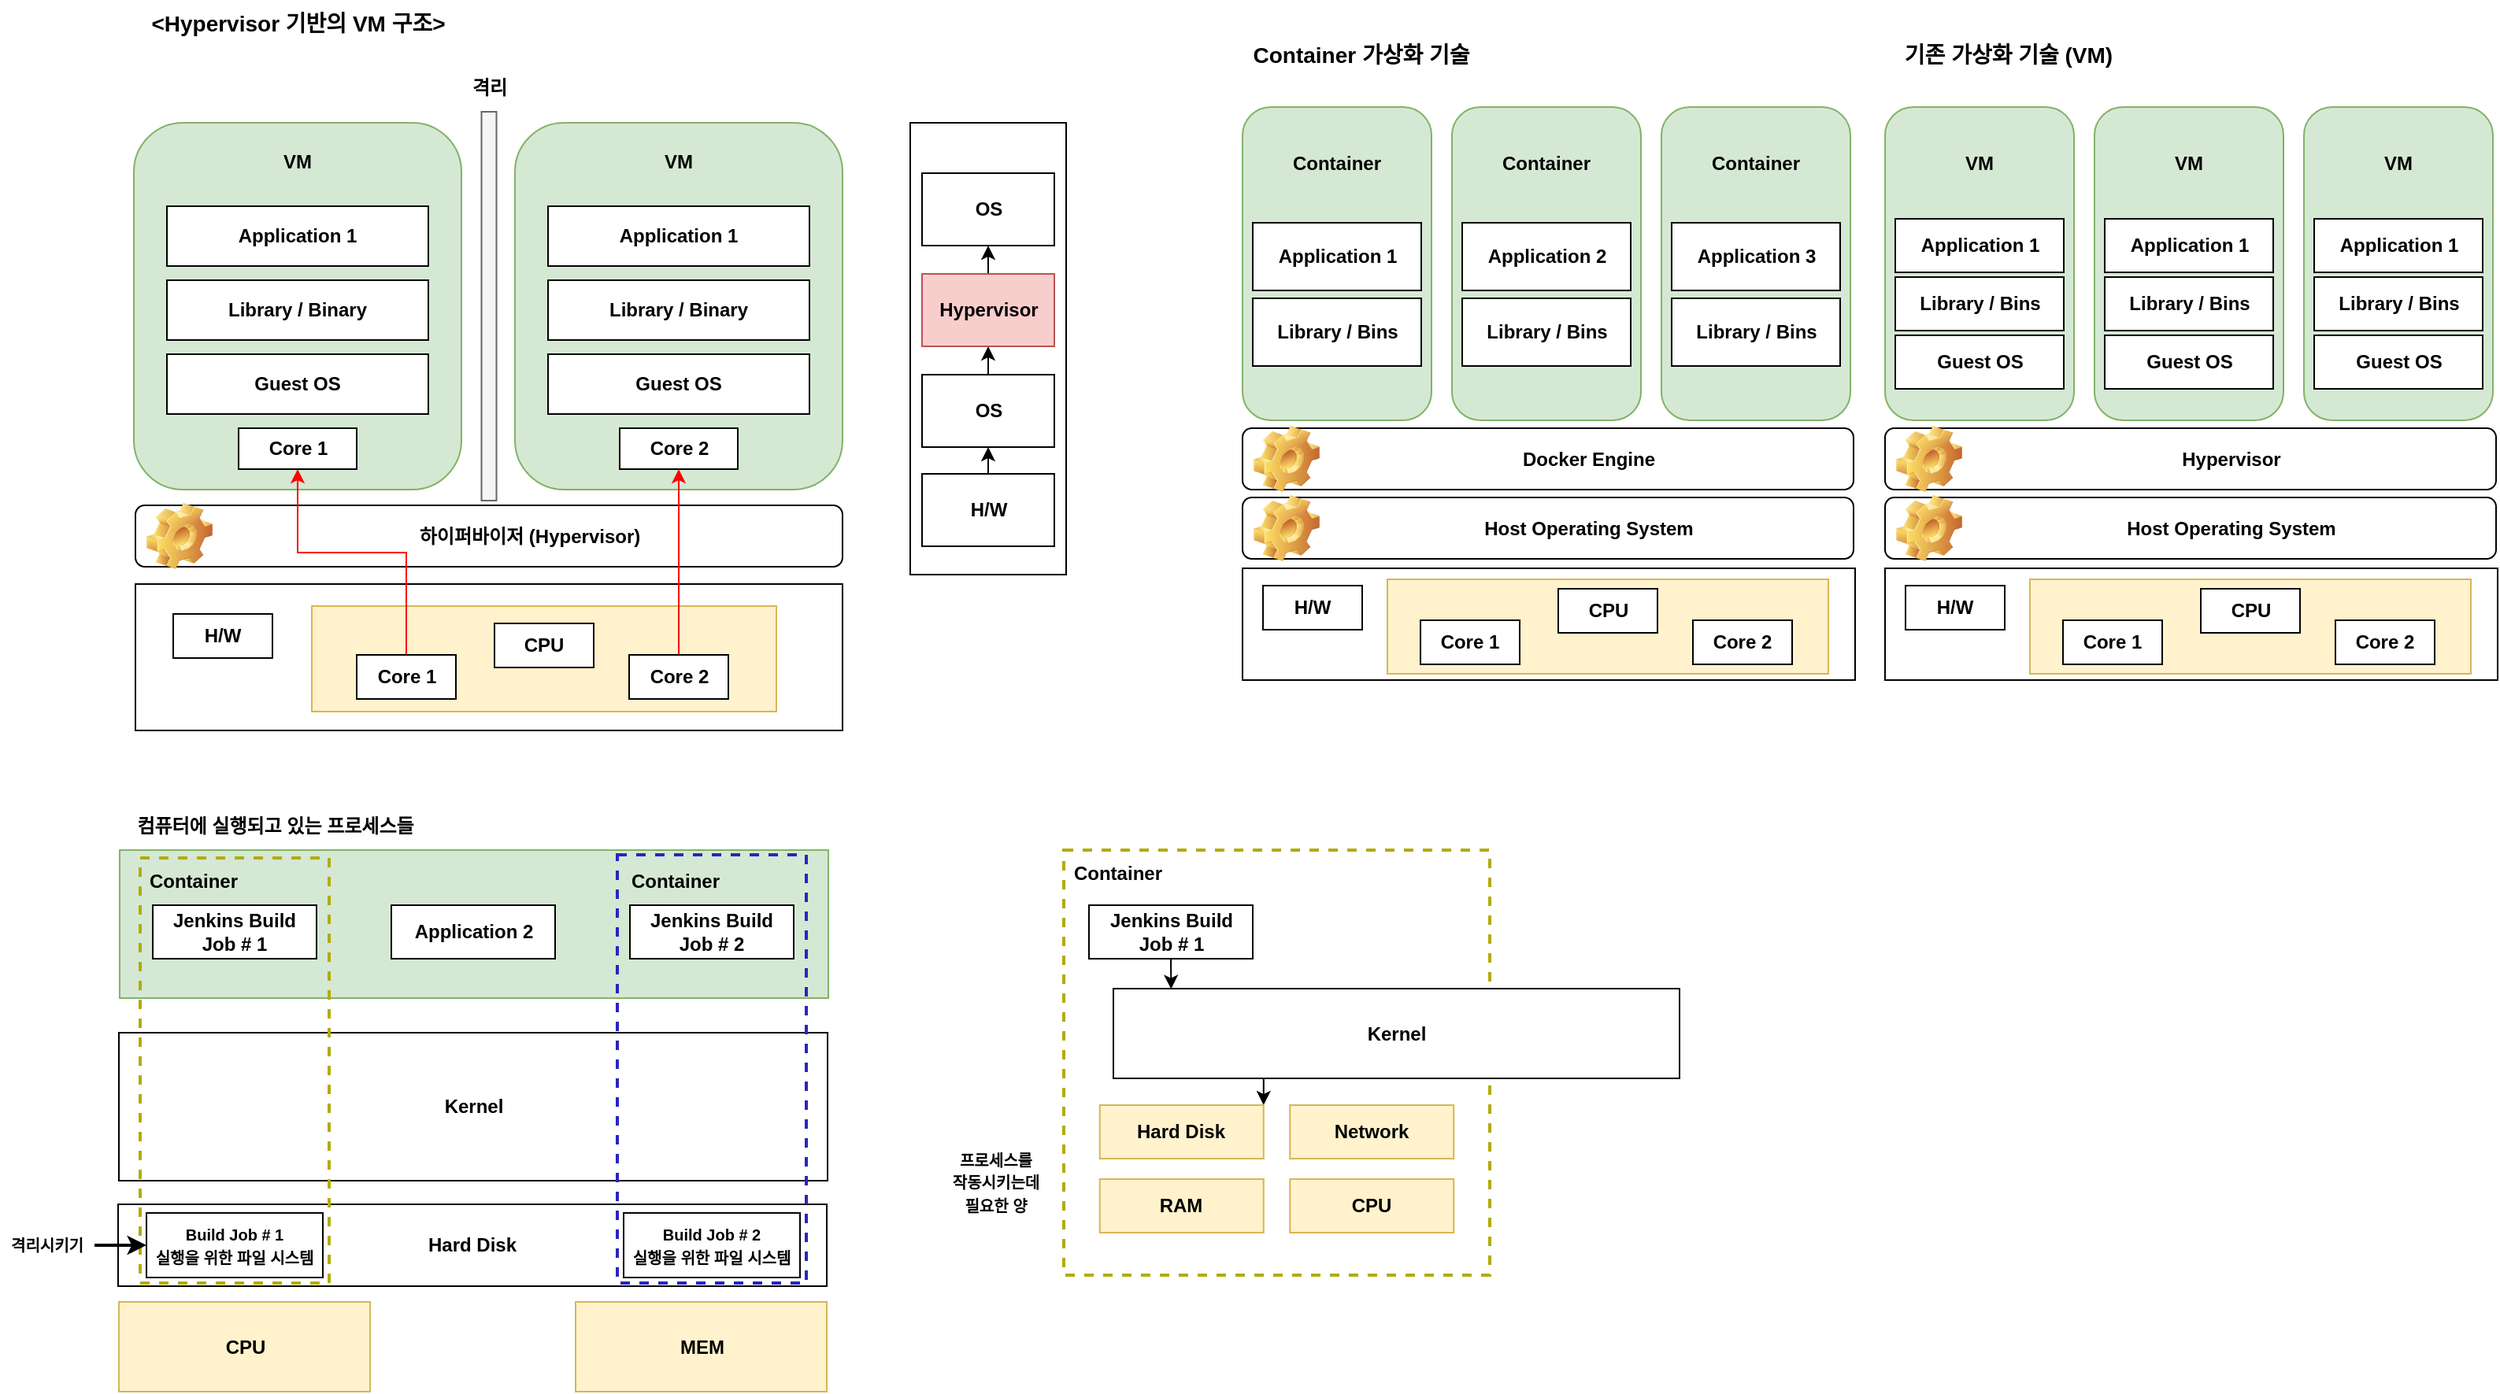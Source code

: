 <mxfile version="21.3.0" type="github">
  <diagram name="페이지-1" id="b9hPvHxMqKQLV7_Slofh">
    <mxGraphModel dx="1276" dy="528" grid="0" gridSize="10" guides="1" tooltips="1" connect="1" arrows="1" fold="1" page="1" pageScale="1" pageWidth="100000" pageHeight="20000" math="0" shadow="0">
      <root>
        <mxCell id="0" />
        <mxCell id="1" parent="0" />
        <mxCell id="9ESVD-fRmzv4yYBRUQVf-143" value="&lt;b&gt;Hard Disk&lt;/b&gt;" style="rounded=0;whiteSpace=wrap;html=1;" vertex="1" parent="1">
          <mxGeometry x="99" y="867" width="450" height="52" as="geometry" />
        </mxCell>
        <mxCell id="9ESVD-fRmzv4yYBRUQVf-142" value="&lt;b&gt;Kernel&lt;/b&gt;" style="rounded=0;whiteSpace=wrap;html=1;" vertex="1" parent="1">
          <mxGeometry x="99.5" y="758" width="450" height="94" as="geometry" />
        </mxCell>
        <mxCell id="9ESVD-fRmzv4yYBRUQVf-131" value="" style="rounded=0;whiteSpace=wrap;html=1;fillColor=#d5e8d4;strokeColor=#82b366;" vertex="1" parent="1">
          <mxGeometry x="100" y="642" width="450" height="94" as="geometry" />
        </mxCell>
        <mxCell id="9ESVD-fRmzv4yYBRUQVf-135" value="" style="rounded=0;whiteSpace=wrap;html=1;dashed=1;strokeColor=#b1ac0b;fillColor=none;strokeWidth=2;" vertex="1" parent="1">
          <mxGeometry x="113" y="647" width="120" height="270" as="geometry" />
        </mxCell>
        <mxCell id="9ESVD-fRmzv4yYBRUQVf-132" value="&lt;b&gt;컴퓨터에 실행되고 있는 프로세스들&lt;/b&gt;" style="text;html=1;strokeColor=none;fillColor=none;align=center;verticalAlign=middle;whiteSpace=wrap;rounded=0;" vertex="1" parent="1">
          <mxGeometry x="100" y="612" width="198" height="30" as="geometry" />
        </mxCell>
        <mxCell id="9ESVD-fRmzv4yYBRUQVf-133" value="&lt;b&gt;Container&lt;/b&gt;" style="text;html=1;strokeColor=none;fillColor=none;align=center;verticalAlign=middle;whiteSpace=wrap;rounded=0;" vertex="1" parent="1">
          <mxGeometry x="117" y="647" width="60" height="30" as="geometry" />
        </mxCell>
        <mxCell id="9ESVD-fRmzv4yYBRUQVf-137" value="&lt;b&gt;Jenkins Build Job # 1&lt;/b&gt;" style="rounded=0;whiteSpace=wrap;html=1;" vertex="1" parent="1">
          <mxGeometry x="121" y="677" width="104" height="34" as="geometry" />
        </mxCell>
        <mxCell id="9ESVD-fRmzv4yYBRUQVf-138" value="&lt;b&gt;Application 2&lt;/b&gt;" style="rounded=0;whiteSpace=wrap;html=1;" vertex="1" parent="1">
          <mxGeometry x="272.5" y="677" width="104" height="34" as="geometry" />
        </mxCell>
        <mxCell id="9ESVD-fRmzv4yYBRUQVf-139" value="&lt;b&gt;Jenkins Build Job # 2&lt;/b&gt;" style="rounded=0;whiteSpace=wrap;html=1;" vertex="1" parent="1">
          <mxGeometry x="424" y="677" width="104" height="34" as="geometry" />
        </mxCell>
        <mxCell id="9ESVD-fRmzv4yYBRUQVf-141" value="&lt;b&gt;Container&lt;/b&gt;" style="text;html=1;strokeColor=none;fillColor=none;align=center;verticalAlign=middle;whiteSpace=wrap;rounded=0;" vertex="1" parent="1">
          <mxGeometry x="422.5" y="647" width="60" height="30" as="geometry" />
        </mxCell>
        <mxCell id="9ESVD-fRmzv4yYBRUQVf-144" value="&lt;font style=&quot;font-size: 10px;&quot;&gt;&lt;b&gt;Build Job # 1 &lt;br&gt;실행을 위한 파일 시스템&lt;/b&gt;&lt;/font&gt;" style="rounded=0;whiteSpace=wrap;html=1;" vertex="1" parent="1">
          <mxGeometry x="117" y="872.5" width="112" height="41" as="geometry" />
        </mxCell>
        <mxCell id="9ESVD-fRmzv4yYBRUQVf-145" value="&lt;font style=&quot;font-size: 10px;&quot;&gt;&lt;b&gt;Build Job # 2&lt;br&gt;실행을 위한 파일 시스템&lt;/b&gt;&lt;/font&gt;" style="rounded=0;whiteSpace=wrap;html=1;" vertex="1" parent="1">
          <mxGeometry x="420" y="872.5" width="112" height="41" as="geometry" />
        </mxCell>
        <mxCell id="9ESVD-fRmzv4yYBRUQVf-146" value="&lt;b&gt;CPU&lt;/b&gt;" style="rounded=0;whiteSpace=wrap;html=1;fillColor=#fff2cc;strokeColor=#d6b656;" vertex="1" parent="1">
          <mxGeometry x="99.5" y="929" width="159.5" height="57" as="geometry" />
        </mxCell>
        <mxCell id="9ESVD-fRmzv4yYBRUQVf-147" value="&lt;b&gt;MEM&lt;/b&gt;" style="rounded=0;whiteSpace=wrap;html=1;fillColor=#fff2cc;strokeColor=#d6b656;" vertex="1" parent="1">
          <mxGeometry x="389.5" y="929" width="159.5" height="57" as="geometry" />
        </mxCell>
        <mxCell id="9ESVD-fRmzv4yYBRUQVf-148" value="" style="endArrow=classic;html=1;rounded=0;entryX=0;entryY=0.5;entryDx=0;entryDy=0;exitX=1;exitY=0.5;exitDx=0;exitDy=0;strokeWidth=2;" edge="1" parent="1" source="9ESVD-fRmzv4yYBRUQVf-149" target="9ESVD-fRmzv4yYBRUQVf-144">
          <mxGeometry width="50" height="50" relative="1" as="geometry">
            <mxPoint x="80" y="893" as="sourcePoint" />
            <mxPoint x="99" y="867" as="targetPoint" />
          </mxGeometry>
        </mxCell>
        <mxCell id="9ESVD-fRmzv4yYBRUQVf-149" value="&lt;font style=&quot;font-size: 10px;&quot;&gt;&lt;b&gt;격리시키기&lt;/b&gt;&lt;/font&gt;" style="text;html=1;strokeColor=none;fillColor=none;align=center;verticalAlign=middle;whiteSpace=wrap;rounded=0;" vertex="1" parent="1">
          <mxGeometry x="24" y="878" width="60" height="30" as="geometry" />
        </mxCell>
        <mxCell id="9ESVD-fRmzv4yYBRUQVf-140" value="" style="rounded=0;whiteSpace=wrap;html=1;dashed=1;strokeColor=#2826c0;fillColor=none;strokeWidth=2;" vertex="1" parent="1">
          <mxGeometry x="416" y="645" width="120" height="272" as="geometry" />
        </mxCell>
        <mxCell id="9ESVD-fRmzv4yYBRUQVf-150" value="" style="rounded=1;whiteSpace=wrap;html=1;fillColor=#d5e8d4;strokeColor=#82b366;" vertex="1" parent="1">
          <mxGeometry x="813" y="170" width="120" height="199" as="geometry" />
        </mxCell>
        <mxCell id="9ESVD-fRmzv4yYBRUQVf-151" value="" style="rounded=1;whiteSpace=wrap;html=1;fillColor=#d5e8d4;strokeColor=#82b366;" vertex="1" parent="1">
          <mxGeometry x="946" y="170" width="120" height="199" as="geometry" />
        </mxCell>
        <mxCell id="9ESVD-fRmzv4yYBRUQVf-152" value="" style="rounded=1;whiteSpace=wrap;html=1;fillColor=#d5e8d4;strokeColor=#82b366;" vertex="1" parent="1">
          <mxGeometry x="1079" y="170" width="120" height="199" as="geometry" />
        </mxCell>
        <mxCell id="9ESVD-fRmzv4yYBRUQVf-153" value="Application 1" style="rounded=0;whiteSpace=wrap;html=1;fontStyle=1" vertex="1" parent="1">
          <mxGeometry x="819.5" y="243.5" width="107" height="43" as="geometry" />
        </mxCell>
        <mxCell id="9ESVD-fRmzv4yYBRUQVf-154" value="Library / Bins" style="rounded=0;whiteSpace=wrap;html=1;fontStyle=1" vertex="1" parent="1">
          <mxGeometry x="819.5" y="291.5" width="107" height="43" as="geometry" />
        </mxCell>
        <mxCell id="9ESVD-fRmzv4yYBRUQVf-155" value="Application 2" style="rounded=0;whiteSpace=wrap;html=1;fontStyle=1" vertex="1" parent="1">
          <mxGeometry x="952.5" y="243.5" width="107" height="43" as="geometry" />
        </mxCell>
        <mxCell id="9ESVD-fRmzv4yYBRUQVf-156" value="Library / Bins" style="rounded=0;whiteSpace=wrap;html=1;fontStyle=1" vertex="1" parent="1">
          <mxGeometry x="952.5" y="291.5" width="107" height="43" as="geometry" />
        </mxCell>
        <mxCell id="9ESVD-fRmzv4yYBRUQVf-157" value="Application 3" style="rounded=0;whiteSpace=wrap;html=1;fontStyle=1" vertex="1" parent="1">
          <mxGeometry x="1085.5" y="243.5" width="107" height="43" as="geometry" />
        </mxCell>
        <mxCell id="9ESVD-fRmzv4yYBRUQVf-158" value="Library / Bins" style="rounded=0;whiteSpace=wrap;html=1;fontStyle=1" vertex="1" parent="1">
          <mxGeometry x="1085.5" y="291.5" width="107" height="43" as="geometry" />
        </mxCell>
        <mxCell id="9ESVD-fRmzv4yYBRUQVf-159" value="Container" style="text;html=1;strokeColor=none;fillColor=none;align=center;verticalAlign=middle;whiteSpace=wrap;rounded=0;fontStyle=1" vertex="1" parent="1">
          <mxGeometry x="843" y="191" width="60" height="30" as="geometry" />
        </mxCell>
        <mxCell id="9ESVD-fRmzv4yYBRUQVf-160" value="Container" style="text;html=1;strokeColor=none;fillColor=none;align=center;verticalAlign=middle;whiteSpace=wrap;rounded=0;fontStyle=1" vertex="1" parent="1">
          <mxGeometry x="976" y="191" width="60" height="30" as="geometry" />
        </mxCell>
        <mxCell id="9ESVD-fRmzv4yYBRUQVf-161" value="Container" style="text;html=1;strokeColor=none;fillColor=none;align=center;verticalAlign=middle;whiteSpace=wrap;rounded=0;fontStyle=1" vertex="1" parent="1">
          <mxGeometry x="1109" y="191" width="60" height="30" as="geometry" />
        </mxCell>
        <mxCell id="9ESVD-fRmzv4yYBRUQVf-162" value="Docker Engine" style="label;whiteSpace=wrap;html=1;image=img/clipart/Gear_128x128.png;align=center;" vertex="1" parent="1">
          <mxGeometry x="813" y="374" width="388" height="39" as="geometry" />
        </mxCell>
        <mxCell id="9ESVD-fRmzv4yYBRUQVf-163" value="Host Operating System" style="label;whiteSpace=wrap;html=1;image=img/clipart/Gear_128x128.png;align=center;" vertex="1" parent="1">
          <mxGeometry x="813" y="418" width="388" height="39" as="geometry" />
        </mxCell>
        <mxCell id="9ESVD-fRmzv4yYBRUQVf-164" value="" style="rounded=0;whiteSpace=wrap;html=1;" vertex="1" parent="1">
          <mxGeometry x="813" y="463" width="389" height="71" as="geometry" />
        </mxCell>
        <mxCell id="9ESVD-fRmzv4yYBRUQVf-165" value="" style="rounded=0;whiteSpace=wrap;html=1;fillColor=#fff2cc;strokeColor=#d6b656;" vertex="1" parent="1">
          <mxGeometry x="905" y="470" width="280" height="60" as="geometry" />
        </mxCell>
        <mxCell id="9ESVD-fRmzv4yYBRUQVf-166" value="&lt;b&gt;H/W&lt;/b&gt;" style="rounded=0;whiteSpace=wrap;html=1;" vertex="1" parent="1">
          <mxGeometry x="826" y="474" width="63" height="28" as="geometry" />
        </mxCell>
        <mxCell id="9ESVD-fRmzv4yYBRUQVf-167" value="&lt;b&gt;Core 1&lt;/b&gt;" style="rounded=0;whiteSpace=wrap;html=1;" vertex="1" parent="1">
          <mxGeometry x="926" y="496" width="63" height="28" as="geometry" />
        </mxCell>
        <mxCell id="9ESVD-fRmzv4yYBRUQVf-168" value="&lt;b&gt;Core 2&lt;/b&gt;" style="rounded=0;whiteSpace=wrap;html=1;" vertex="1" parent="1">
          <mxGeometry x="1099" y="496" width="63" height="28" as="geometry" />
        </mxCell>
        <mxCell id="9ESVD-fRmzv4yYBRUQVf-169" value="&lt;b&gt;CPU&lt;/b&gt;" style="rounded=0;whiteSpace=wrap;html=1;" vertex="1" parent="1">
          <mxGeometry x="1013.5" y="476" width="63" height="28" as="geometry" />
        </mxCell>
        <mxCell id="9ESVD-fRmzv4yYBRUQVf-170" value="" style="rounded=1;whiteSpace=wrap;html=1;fillColor=#d5e8d4;strokeColor=#82b366;" vertex="1" parent="1">
          <mxGeometry x="1221" y="170" width="120" height="199" as="geometry" />
        </mxCell>
        <mxCell id="9ESVD-fRmzv4yYBRUQVf-171" value="" style="rounded=1;whiteSpace=wrap;html=1;fillColor=#d5e8d4;strokeColor=#82b366;" vertex="1" parent="1">
          <mxGeometry x="1354" y="170" width="120" height="199" as="geometry" />
        </mxCell>
        <mxCell id="9ESVD-fRmzv4yYBRUQVf-172" value="" style="rounded=1;whiteSpace=wrap;html=1;fillColor=#d5e8d4;strokeColor=#82b366;" vertex="1" parent="1">
          <mxGeometry x="1487" y="170" width="120" height="199" as="geometry" />
        </mxCell>
        <mxCell id="9ESVD-fRmzv4yYBRUQVf-173" value="Application 1" style="rounded=0;whiteSpace=wrap;html=1;fontStyle=1" vertex="1" parent="1">
          <mxGeometry x="1227.5" y="241" width="107" height="34" as="geometry" />
        </mxCell>
        <mxCell id="9ESVD-fRmzv4yYBRUQVf-174" value="VM" style="text;html=1;strokeColor=none;fillColor=none;align=center;verticalAlign=middle;whiteSpace=wrap;rounded=0;fontStyle=1" vertex="1" parent="1">
          <mxGeometry x="1251" y="191" width="60" height="30" as="geometry" />
        </mxCell>
        <mxCell id="9ESVD-fRmzv4yYBRUQVf-175" value="VM" style="text;html=1;strokeColor=none;fillColor=none;align=center;verticalAlign=middle;whiteSpace=wrap;rounded=0;fontStyle=1" vertex="1" parent="1">
          <mxGeometry x="1384" y="191" width="60" height="30" as="geometry" />
        </mxCell>
        <mxCell id="9ESVD-fRmzv4yYBRUQVf-176" value="VM" style="text;html=1;strokeColor=none;fillColor=none;align=center;verticalAlign=middle;whiteSpace=wrap;rounded=0;fontStyle=1" vertex="1" parent="1">
          <mxGeometry x="1517" y="191" width="60" height="30" as="geometry" />
        </mxCell>
        <mxCell id="9ESVD-fRmzv4yYBRUQVf-177" value="Hypervisor" style="label;whiteSpace=wrap;html=1;image=img/clipart/Gear_128x128.png;align=center;" vertex="1" parent="1">
          <mxGeometry x="1221" y="374" width="388" height="39" as="geometry" />
        </mxCell>
        <mxCell id="9ESVD-fRmzv4yYBRUQVf-178" value="Host Operating System" style="label;whiteSpace=wrap;html=1;image=img/clipart/Gear_128x128.png;align=center;" vertex="1" parent="1">
          <mxGeometry x="1221" y="418" width="388" height="39" as="geometry" />
        </mxCell>
        <mxCell id="9ESVD-fRmzv4yYBRUQVf-179" value="" style="rounded=0;whiteSpace=wrap;html=1;" vertex="1" parent="1">
          <mxGeometry x="1221" y="463" width="389" height="71" as="geometry" />
        </mxCell>
        <mxCell id="9ESVD-fRmzv4yYBRUQVf-180" value="" style="rounded=0;whiteSpace=wrap;html=1;fillColor=#fff2cc;strokeColor=#d6b656;" vertex="1" parent="1">
          <mxGeometry x="1313" y="470" width="280" height="60" as="geometry" />
        </mxCell>
        <mxCell id="9ESVD-fRmzv4yYBRUQVf-181" value="&lt;b&gt;H/W&lt;/b&gt;" style="rounded=0;whiteSpace=wrap;html=1;" vertex="1" parent="1">
          <mxGeometry x="1234" y="474" width="63" height="28" as="geometry" />
        </mxCell>
        <mxCell id="9ESVD-fRmzv4yYBRUQVf-182" value="&lt;b&gt;Core 1&lt;/b&gt;" style="rounded=0;whiteSpace=wrap;html=1;" vertex="1" parent="1">
          <mxGeometry x="1334" y="496" width="63" height="28" as="geometry" />
        </mxCell>
        <mxCell id="9ESVD-fRmzv4yYBRUQVf-183" value="&lt;b&gt;Core 2&lt;/b&gt;" style="rounded=0;whiteSpace=wrap;html=1;" vertex="1" parent="1">
          <mxGeometry x="1507" y="496" width="63" height="28" as="geometry" />
        </mxCell>
        <mxCell id="9ESVD-fRmzv4yYBRUQVf-184" value="&lt;b&gt;CPU&lt;/b&gt;" style="rounded=0;whiteSpace=wrap;html=1;" vertex="1" parent="1">
          <mxGeometry x="1421.5" y="476" width="63" height="28" as="geometry" />
        </mxCell>
        <mxCell id="9ESVD-fRmzv4yYBRUQVf-185" value="Library / Bins" style="rounded=0;whiteSpace=wrap;html=1;fontStyle=1" vertex="1" parent="1">
          <mxGeometry x="1227.5" y="278" width="107" height="34" as="geometry" />
        </mxCell>
        <mxCell id="9ESVD-fRmzv4yYBRUQVf-186" value="Guest OS" style="rounded=0;whiteSpace=wrap;html=1;fontStyle=1" vertex="1" parent="1">
          <mxGeometry x="1227.5" y="315" width="107" height="34" as="geometry" />
        </mxCell>
        <mxCell id="9ESVD-fRmzv4yYBRUQVf-187" value="Application 1" style="rounded=0;whiteSpace=wrap;html=1;fontStyle=1" vertex="1" parent="1">
          <mxGeometry x="1360.5" y="241" width="107" height="34" as="geometry" />
        </mxCell>
        <mxCell id="9ESVD-fRmzv4yYBRUQVf-188" value="Library / Bins" style="rounded=0;whiteSpace=wrap;html=1;fontStyle=1" vertex="1" parent="1">
          <mxGeometry x="1360.5" y="278" width="107" height="34" as="geometry" />
        </mxCell>
        <mxCell id="9ESVD-fRmzv4yYBRUQVf-189" value="Guest OS" style="rounded=0;whiteSpace=wrap;html=1;fontStyle=1" vertex="1" parent="1">
          <mxGeometry x="1360.5" y="315" width="107" height="34" as="geometry" />
        </mxCell>
        <mxCell id="9ESVD-fRmzv4yYBRUQVf-190" value="Application 1" style="rounded=0;whiteSpace=wrap;html=1;fontStyle=1" vertex="1" parent="1">
          <mxGeometry x="1493.5" y="241" width="107" height="34" as="geometry" />
        </mxCell>
        <mxCell id="9ESVD-fRmzv4yYBRUQVf-191" value="Library / Bins" style="rounded=0;whiteSpace=wrap;html=1;fontStyle=1" vertex="1" parent="1">
          <mxGeometry x="1493.5" y="278" width="107" height="34" as="geometry" />
        </mxCell>
        <mxCell id="9ESVD-fRmzv4yYBRUQVf-192" value="Guest OS" style="rounded=0;whiteSpace=wrap;html=1;fontStyle=1" vertex="1" parent="1">
          <mxGeometry x="1493.5" y="315" width="107" height="34" as="geometry" />
        </mxCell>
        <mxCell id="9ESVD-fRmzv4yYBRUQVf-193" value="&lt;span style=&quot;font-size: 14px;&quot;&gt;&lt;b&gt;Container 가상화 기술&lt;/b&gt;&lt;/span&gt;" style="text;html=1;strokeColor=none;fillColor=none;align=center;verticalAlign=middle;whiteSpace=wrap;rounded=0;" vertex="1" parent="1">
          <mxGeometry x="758" y="122" width="260.5" height="30" as="geometry" />
        </mxCell>
        <mxCell id="9ESVD-fRmzv4yYBRUQVf-194" value="&lt;span style=&quot;font-size: 14px;&quot;&gt;&lt;b&gt;기존 가상화 기술 (VM)&lt;/b&gt;&lt;/span&gt;" style="text;html=1;strokeColor=none;fillColor=none;align=center;verticalAlign=middle;whiteSpace=wrap;rounded=0;" vertex="1" parent="1">
          <mxGeometry x="1169" y="122" width="260.5" height="30" as="geometry" />
        </mxCell>
        <mxCell id="9ESVD-fRmzv4yYBRUQVf-195" style="edgeStyle=orthogonalEdgeStyle;rounded=0;orthogonalLoop=1;jettySize=auto;html=1;exitX=0.5;exitY=1;exitDx=0;exitDy=0;fillColor=#d5e8d4;strokeColor=#82b366;" edge="1" parent="1" source="9ESVD-fRmzv4yYBRUQVf-150" target="9ESVD-fRmzv4yYBRUQVf-150">
          <mxGeometry relative="1" as="geometry" />
        </mxCell>
        <mxCell id="9ESVD-fRmzv4yYBRUQVf-196" value="" style="rounded=0;whiteSpace=wrap;html=1;" vertex="1" parent="1">
          <mxGeometry x="110" y="473" width="449" height="93" as="geometry" />
        </mxCell>
        <mxCell id="9ESVD-fRmzv4yYBRUQVf-197" value="" style="rounded=1;whiteSpace=wrap;html=1;fillColor=#d5e8d4;strokeColor=#82b366;" vertex="1" parent="1">
          <mxGeometry x="109" y="180" width="208" height="233" as="geometry" />
        </mxCell>
        <mxCell id="9ESVD-fRmzv4yYBRUQVf-198" value="&lt;b&gt;Application 1&lt;/b&gt;" style="rounded=0;whiteSpace=wrap;html=1;" vertex="1" parent="1">
          <mxGeometry x="130" y="233" width="166" height="38" as="geometry" />
        </mxCell>
        <mxCell id="9ESVD-fRmzv4yYBRUQVf-199" value="&lt;b&gt;Library / Binary&lt;/b&gt;" style="rounded=0;whiteSpace=wrap;html=1;" vertex="1" parent="1">
          <mxGeometry x="130" y="280" width="166" height="38" as="geometry" />
        </mxCell>
        <mxCell id="9ESVD-fRmzv4yYBRUQVf-200" value="&lt;b&gt;Guest OS&lt;/b&gt;" style="rounded=0;whiteSpace=wrap;html=1;" vertex="1" parent="1">
          <mxGeometry x="130" y="327" width="166" height="38" as="geometry" />
        </mxCell>
        <mxCell id="9ESVD-fRmzv4yYBRUQVf-201" value="&lt;b&gt;Core 1&lt;/b&gt;" style="rounded=0;whiteSpace=wrap;html=1;" vertex="1" parent="1">
          <mxGeometry x="175.5" y="374" width="75" height="26" as="geometry" />
        </mxCell>
        <mxCell id="9ESVD-fRmzv4yYBRUQVf-202" value="" style="rounded=1;whiteSpace=wrap;html=1;fillColor=#d5e8d4;strokeColor=#82b366;" vertex="1" parent="1">
          <mxGeometry x="351" y="180" width="208" height="233" as="geometry" />
        </mxCell>
        <mxCell id="9ESVD-fRmzv4yYBRUQVf-203" value="&lt;b&gt;Application 1&lt;/b&gt;" style="rounded=0;whiteSpace=wrap;html=1;" vertex="1" parent="1">
          <mxGeometry x="372" y="233" width="166" height="38" as="geometry" />
        </mxCell>
        <mxCell id="9ESVD-fRmzv4yYBRUQVf-204" value="&lt;b&gt;Library / Binary&lt;/b&gt;" style="rounded=0;whiteSpace=wrap;html=1;" vertex="1" parent="1">
          <mxGeometry x="372" y="280" width="166" height="38" as="geometry" />
        </mxCell>
        <mxCell id="9ESVD-fRmzv4yYBRUQVf-205" value="&lt;b&gt;Guest OS&lt;/b&gt;" style="rounded=0;whiteSpace=wrap;html=1;" vertex="1" parent="1">
          <mxGeometry x="372" y="327" width="166" height="38" as="geometry" />
        </mxCell>
        <mxCell id="9ESVD-fRmzv4yYBRUQVf-206" value="&lt;b&gt;Core 2&lt;/b&gt;" style="rounded=0;whiteSpace=wrap;html=1;" vertex="1" parent="1">
          <mxGeometry x="417.5" y="374" width="75" height="26" as="geometry" />
        </mxCell>
        <mxCell id="9ESVD-fRmzv4yYBRUQVf-207" value="&lt;b&gt;VM&lt;/b&gt;" style="text;html=1;strokeColor=none;fillColor=none;align=center;verticalAlign=middle;whiteSpace=wrap;rounded=0;" vertex="1" parent="1">
          <mxGeometry x="183" y="190" width="60" height="30" as="geometry" />
        </mxCell>
        <mxCell id="9ESVD-fRmzv4yYBRUQVf-208" value="&lt;b&gt;VM&lt;/b&gt;" style="text;html=1;strokeColor=none;fillColor=none;align=center;verticalAlign=middle;whiteSpace=wrap;rounded=0;" vertex="1" parent="1">
          <mxGeometry x="425" y="190" width="60" height="30" as="geometry" />
        </mxCell>
        <mxCell id="9ESVD-fRmzv4yYBRUQVf-209" value="하이퍼바이저 (Hypervisor)" style="label;whiteSpace=wrap;html=1;image=img/clipart/Gear_128x128.png;align=center;" vertex="1" parent="1">
          <mxGeometry x="110" y="423" width="449" height="39" as="geometry" />
        </mxCell>
        <mxCell id="9ESVD-fRmzv4yYBRUQVf-210" value="" style="rounded=0;whiteSpace=wrap;html=1;fillColor=#fff2cc;strokeColor=#d6b656;" vertex="1" parent="1">
          <mxGeometry x="222" y="487" width="295" height="67" as="geometry" />
        </mxCell>
        <mxCell id="9ESVD-fRmzv4yYBRUQVf-211" value="" style="rounded=0;whiteSpace=wrap;html=1;fillColor=#f5f5f5;fontColor=#333333;strokeColor=#666666;" vertex="1" parent="1">
          <mxGeometry x="329.75" y="173" width="9.5" height="247" as="geometry" />
        </mxCell>
        <mxCell id="9ESVD-fRmzv4yYBRUQVf-212" value="&lt;b&gt;H/W&lt;/b&gt;" style="rounded=0;whiteSpace=wrap;html=1;" vertex="1" parent="1">
          <mxGeometry x="134" y="492" width="63" height="28" as="geometry" />
        </mxCell>
        <mxCell id="9ESVD-fRmzv4yYBRUQVf-213" style="edgeStyle=orthogonalEdgeStyle;rounded=0;orthogonalLoop=1;jettySize=auto;html=1;exitX=0.5;exitY=0;exitDx=0;exitDy=0;entryX=0.5;entryY=1;entryDx=0;entryDy=0;strokeColor=#ff0000;" edge="1" parent="1" source="9ESVD-fRmzv4yYBRUQVf-214" target="9ESVD-fRmzv4yYBRUQVf-201">
          <mxGeometry relative="1" as="geometry">
            <Array as="points">
              <mxPoint x="282" y="453" />
              <mxPoint x="213" y="453" />
            </Array>
          </mxGeometry>
        </mxCell>
        <mxCell id="9ESVD-fRmzv4yYBRUQVf-214" value="&lt;b&gt;Core 1&lt;/b&gt;" style="rounded=0;whiteSpace=wrap;html=1;" vertex="1" parent="1">
          <mxGeometry x="250.5" y="518" width="63" height="28" as="geometry" />
        </mxCell>
        <mxCell id="9ESVD-fRmzv4yYBRUQVf-215" style="edgeStyle=orthogonalEdgeStyle;rounded=0;orthogonalLoop=1;jettySize=auto;html=1;exitX=0.5;exitY=0;exitDx=0;exitDy=0;entryX=0.5;entryY=1;entryDx=0;entryDy=0;strokeColor=#ff0000;" edge="1" parent="1" source="9ESVD-fRmzv4yYBRUQVf-216" target="9ESVD-fRmzv4yYBRUQVf-206">
          <mxGeometry relative="1" as="geometry" />
        </mxCell>
        <mxCell id="9ESVD-fRmzv4yYBRUQVf-216" value="&lt;b&gt;Core 2&lt;/b&gt;" style="rounded=0;whiteSpace=wrap;html=1;" vertex="1" parent="1">
          <mxGeometry x="423.5" y="518" width="63" height="28" as="geometry" />
        </mxCell>
        <mxCell id="9ESVD-fRmzv4yYBRUQVf-217" value="&lt;b&gt;CPU&lt;/b&gt;" style="rounded=0;whiteSpace=wrap;html=1;" vertex="1" parent="1">
          <mxGeometry x="338" y="498" width="63" height="28" as="geometry" />
        </mxCell>
        <mxCell id="9ESVD-fRmzv4yYBRUQVf-218" value="&lt;b&gt;격리&lt;/b&gt;" style="text;html=1;strokeColor=none;fillColor=none;align=center;verticalAlign=middle;whiteSpace=wrap;rounded=0;" vertex="1" parent="1">
          <mxGeometry x="304.5" y="143" width="60" height="30" as="geometry" />
        </mxCell>
        <mxCell id="9ESVD-fRmzv4yYBRUQVf-219" value="&lt;b&gt;&lt;font style=&quot;font-size: 14px;&quot;&gt;&amp;lt;Hypervisor 기반의 VM 구조&amp;gt;&lt;/font&gt;&lt;/b&gt;" style="text;html=1;strokeColor=none;fillColor=none;align=center;verticalAlign=middle;whiteSpace=wrap;rounded=0;" vertex="1" parent="1">
          <mxGeometry x="82.75" y="102" width="260.5" height="30" as="geometry" />
        </mxCell>
        <mxCell id="9ESVD-fRmzv4yYBRUQVf-220" value="" style="rounded=0;whiteSpace=wrap;html=1;" vertex="1" parent="1">
          <mxGeometry x="602" y="180" width="99" height="287" as="geometry" />
        </mxCell>
        <mxCell id="9ESVD-fRmzv4yYBRUQVf-221" style="edgeStyle=orthogonalEdgeStyle;rounded=0;orthogonalLoop=1;jettySize=auto;html=1;exitX=0.5;exitY=0;exitDx=0;exitDy=0;entryX=0.5;entryY=1;entryDx=0;entryDy=0;" edge="1" parent="1" source="9ESVD-fRmzv4yYBRUQVf-222" target="9ESVD-fRmzv4yYBRUQVf-224">
          <mxGeometry relative="1" as="geometry" />
        </mxCell>
        <mxCell id="9ESVD-fRmzv4yYBRUQVf-222" value="&lt;b&gt;H/W&lt;/b&gt;" style="rounded=0;whiteSpace=wrap;html=1;" vertex="1" parent="1">
          <mxGeometry x="609.5" y="403" width="84" height="46" as="geometry" />
        </mxCell>
        <mxCell id="9ESVD-fRmzv4yYBRUQVf-223" style="edgeStyle=orthogonalEdgeStyle;rounded=0;orthogonalLoop=1;jettySize=auto;html=1;exitX=0.5;exitY=0;exitDx=0;exitDy=0;entryX=0.5;entryY=1;entryDx=0;entryDy=0;" edge="1" parent="1" source="9ESVD-fRmzv4yYBRUQVf-224" target="9ESVD-fRmzv4yYBRUQVf-226">
          <mxGeometry relative="1" as="geometry" />
        </mxCell>
        <mxCell id="9ESVD-fRmzv4yYBRUQVf-224" value="&lt;b&gt;OS&lt;/b&gt;" style="rounded=0;whiteSpace=wrap;html=1;" vertex="1" parent="1">
          <mxGeometry x="609.5" y="340" width="84" height="46" as="geometry" />
        </mxCell>
        <mxCell id="9ESVD-fRmzv4yYBRUQVf-225" style="edgeStyle=orthogonalEdgeStyle;rounded=0;orthogonalLoop=1;jettySize=auto;html=1;exitX=0.5;exitY=0;exitDx=0;exitDy=0;entryX=0.5;entryY=1;entryDx=0;entryDy=0;" edge="1" parent="1" source="9ESVD-fRmzv4yYBRUQVf-226" target="9ESVD-fRmzv4yYBRUQVf-227">
          <mxGeometry relative="1" as="geometry" />
        </mxCell>
        <mxCell id="9ESVD-fRmzv4yYBRUQVf-226" value="&lt;b&gt;Hypervisor&lt;/b&gt;" style="rounded=0;whiteSpace=wrap;html=1;fillColor=#f8cecc;strokeColor=#b85450;" vertex="1" parent="1">
          <mxGeometry x="609.5" y="276" width="84" height="46" as="geometry" />
        </mxCell>
        <mxCell id="9ESVD-fRmzv4yYBRUQVf-227" value="&lt;b&gt;OS&lt;/b&gt;" style="rounded=0;whiteSpace=wrap;html=1;" vertex="1" parent="1">
          <mxGeometry x="609.5" y="212" width="84" height="46" as="geometry" />
        </mxCell>
        <mxCell id="9ESVD-fRmzv4yYBRUQVf-229" value="" style="rounded=0;whiteSpace=wrap;html=1;dashed=1;strokeColor=#b1ac0b;fillColor=none;strokeWidth=2;" vertex="1" parent="1">
          <mxGeometry x="699.5" y="642" width="270.5" height="270" as="geometry" />
        </mxCell>
        <mxCell id="9ESVD-fRmzv4yYBRUQVf-230" value="&lt;b&gt;Container&lt;/b&gt;" style="text;html=1;strokeColor=none;fillColor=none;align=center;verticalAlign=middle;whiteSpace=wrap;rounded=0;" vertex="1" parent="1">
          <mxGeometry x="703.5" y="642" width="60" height="30" as="geometry" />
        </mxCell>
        <mxCell id="9ESVD-fRmzv4yYBRUQVf-233" style="edgeStyle=orthogonalEdgeStyle;rounded=0;orthogonalLoop=1;jettySize=auto;html=1;exitX=0.5;exitY=1;exitDx=0;exitDy=0;entryX=0.102;entryY=0.005;entryDx=0;entryDy=0;entryPerimeter=0;" edge="1" parent="1" source="9ESVD-fRmzv4yYBRUQVf-231" target="9ESVD-fRmzv4yYBRUQVf-232">
          <mxGeometry relative="1" as="geometry">
            <mxPoint x="767" y="723" as="targetPoint" />
          </mxGeometry>
        </mxCell>
        <mxCell id="9ESVD-fRmzv4yYBRUQVf-231" value="&lt;b&gt;Jenkins Build Job # 1&lt;/b&gt;" style="rounded=0;whiteSpace=wrap;html=1;" vertex="1" parent="1">
          <mxGeometry x="715.5" y="677" width="104" height="34" as="geometry" />
        </mxCell>
        <mxCell id="9ESVD-fRmzv4yYBRUQVf-238" style="edgeStyle=orthogonalEdgeStyle;rounded=0;orthogonalLoop=1;jettySize=auto;html=1;exitX=0.25;exitY=1;exitDx=0;exitDy=0;entryX=1;entryY=0;entryDx=0;entryDy=0;" edge="1" parent="1" source="9ESVD-fRmzv4yYBRUQVf-232" target="9ESVD-fRmzv4yYBRUQVf-234">
          <mxGeometry relative="1" as="geometry">
            <Array as="points">
              <mxPoint x="826" y="787" />
            </Array>
          </mxGeometry>
        </mxCell>
        <mxCell id="9ESVD-fRmzv4yYBRUQVf-232" value="&lt;b&gt;Kernel&lt;/b&gt;" style="rounded=0;whiteSpace=wrap;html=1;" vertex="1" parent="1">
          <mxGeometry x="731" y="730" width="359.5" height="57" as="geometry" />
        </mxCell>
        <mxCell id="9ESVD-fRmzv4yYBRUQVf-234" value="&lt;b&gt;Hard Disk&lt;/b&gt;" style="rounded=0;whiteSpace=wrap;html=1;align=center;fillColor=#fff2cc;strokeColor=#d6b656;" vertex="1" parent="1">
          <mxGeometry x="722.38" y="804" width="104" height="34" as="geometry" />
        </mxCell>
        <mxCell id="9ESVD-fRmzv4yYBRUQVf-235" value="&lt;b&gt;RAM&lt;/b&gt;" style="rounded=0;whiteSpace=wrap;html=1;fillColor=#fff2cc;strokeColor=#d6b656;" vertex="1" parent="1">
          <mxGeometry x="722.38" y="851" width="104" height="34" as="geometry" />
        </mxCell>
        <mxCell id="9ESVD-fRmzv4yYBRUQVf-236" value="&lt;b&gt;Network&lt;/b&gt;" style="rounded=0;whiteSpace=wrap;html=1;fillColor=#fff2cc;strokeColor=#d6b656;" vertex="1" parent="1">
          <mxGeometry x="843.13" y="804" width="104" height="34" as="geometry" />
        </mxCell>
        <mxCell id="9ESVD-fRmzv4yYBRUQVf-237" value="&lt;b&gt;CPU&lt;/b&gt;" style="rounded=0;whiteSpace=wrap;html=1;fillColor=#fff2cc;strokeColor=#d6b656;" vertex="1" parent="1">
          <mxGeometry x="843.13" y="851" width="104" height="34" as="geometry" />
        </mxCell>
        <mxCell id="9ESVD-fRmzv4yYBRUQVf-239" value="&lt;b&gt;&lt;font style=&quot;font-size: 10px;&quot;&gt;프로세스를 &lt;br&gt;작동시키는데 &lt;br&gt;필요한 양&lt;/font&gt;&lt;/b&gt;" style="text;html=1;strokeColor=none;fillColor=none;align=center;verticalAlign=middle;whiteSpace=wrap;rounded=0;" vertex="1" parent="1">
          <mxGeometry x="618.5" y="830" width="75" height="45" as="geometry" />
        </mxCell>
      </root>
    </mxGraphModel>
  </diagram>
</mxfile>
